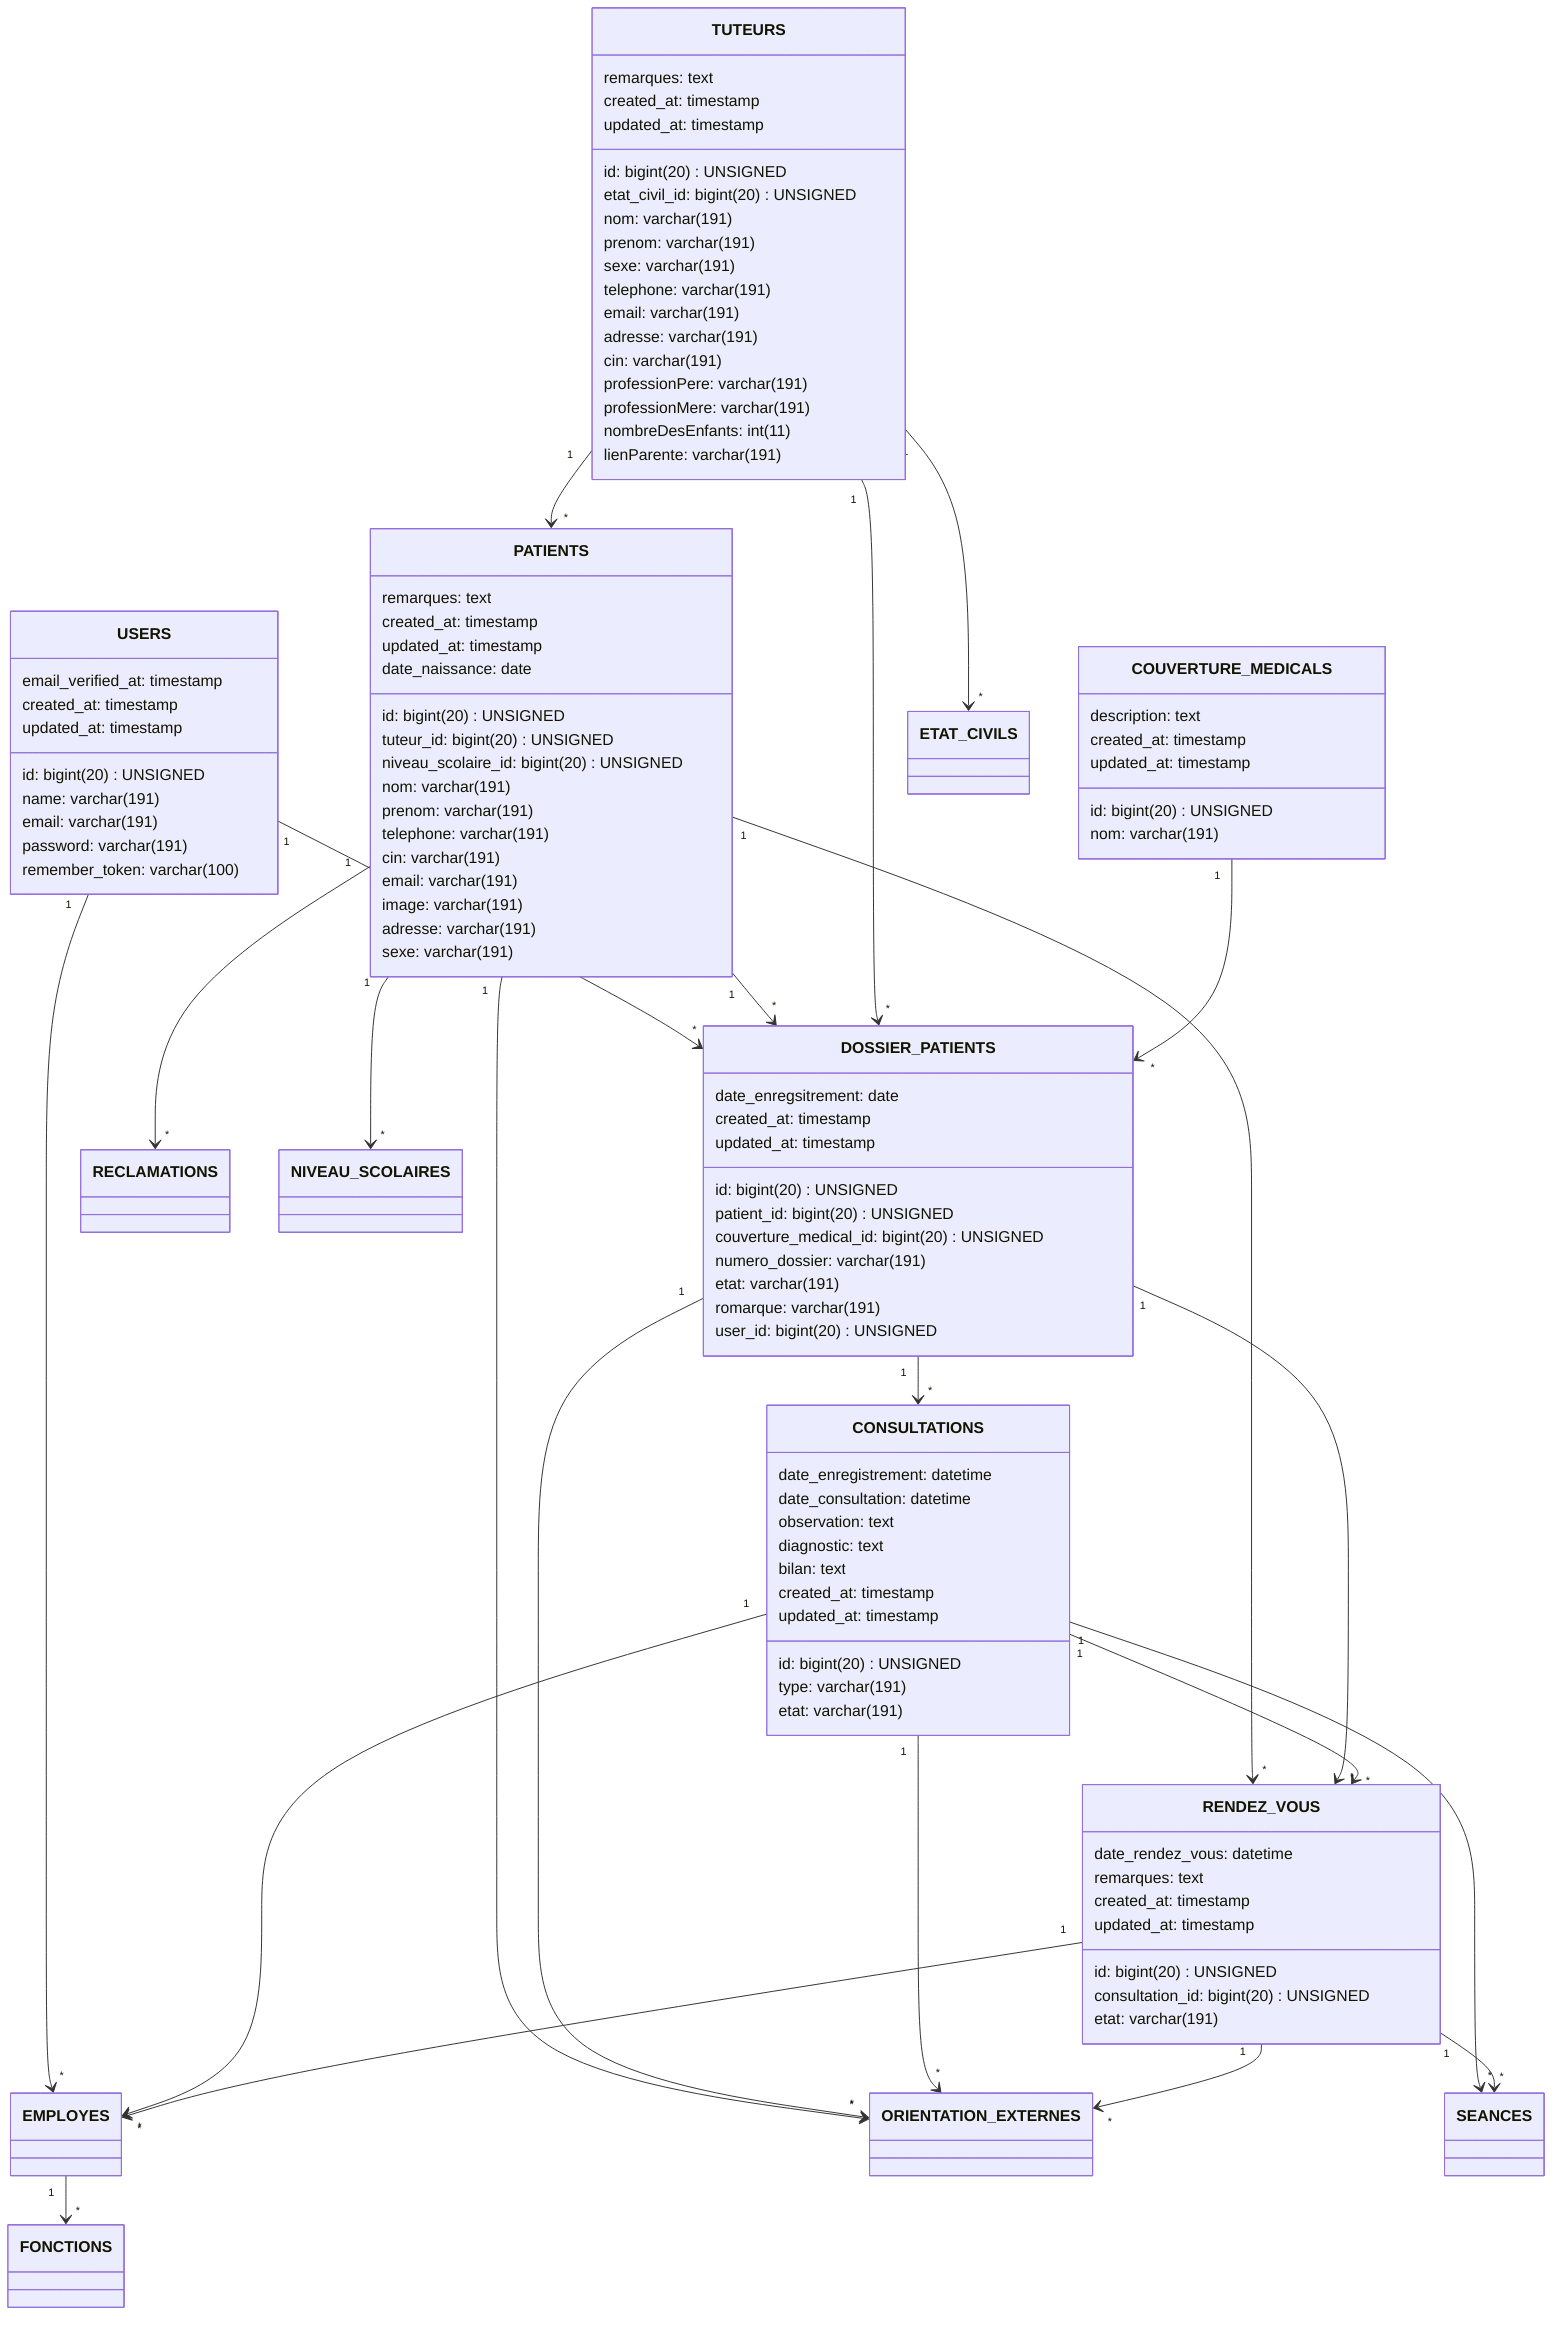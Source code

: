 classDiagram
    class USERS {
        id: bigint(20) UNSIGNED
        name: varchar(191)
        email: varchar(191)
        email_verified_at: timestamp
        password: varchar(191)
        remember_token: varchar(100)
        created_at: timestamp
        updated_at: timestamp
    }

    class PATIENTS {
        id: bigint(20) UNSIGNED
        tuteur_id: bigint(20) UNSIGNED
        niveau_scolaire_id: bigint(20) UNSIGNED
        nom: varchar(191)
        prenom: varchar(191)
        telephone: varchar(191)
        cin: varchar(191)
        email: varchar(191)
        image: varchar(191)
        adresse: varchar(191)
        remarques: text
        created_at: timestamp
        updated_at: timestamp
        date_naissance: date
        sexe: varchar(191)
    }

    class TUTEURS {
        id: bigint(20) UNSIGNED
        etat_civil_id: bigint(20) UNSIGNED
        nom: varchar(191)
        prenom: varchar(191)
        sexe: varchar(191)
        telephone: varchar(191)
        email: varchar(191)
        adresse: varchar(191)
        cin: varchar(191)
        remarques: text
        created_at: timestamp
        updated_at: timestamp
        professionPere: varchar(191)
        professionMere: varchar(191)
        nombreDesEnfants: int(11)
        lienParente: varchar(191)
    }

    class DOSSIER_PATIENTS {
        id: bigint(20) UNSIGNED
        patient_id: bigint(20) UNSIGNED
        couverture_medical_id: bigint(20) UNSIGNED
        numero_dossier: varchar(191)
        etat: varchar(191)
        date_enregsitrement: date
        romarque: varchar(191)
        user_id: bigint(20) UNSIGNED
        created_at: timestamp
        updated_at: timestamp
    }

    class COUVERTURE_MEDICALS {
        id: bigint(20) UNSIGNED
        nom: varchar(191)
        description: text
        created_at: timestamp
        updated_at: timestamp
    }

    class CONSULTATIONS {
        id: bigint(20) UNSIGNED
        date_enregistrement: datetime
        date_consultation: datetime
        observation: text
        diagnostic: text
        bilan: text
        type: varchar(191)
        etat: varchar(191)
        created_at: timestamp
        updated_at: timestamp
    }

    class RENDEZ_VOUS {
        id: bigint(20) UNSIGNED
        consultation_id: bigint(20) UNSIGNED
        date_rendez_vous: datetime
        etat: varchar(191)
        remarques: text
        created_at: timestamp
        updated_at: timestamp
    }

    USERS "1" --> "*" DOSSIER_PATIENTS
    USERS "1" --> "*" EMPLOYES
    PATIENTS "1" --> "*" DOSSIER_PATIENTS
    PATIENTS "1" --> "*" RECLAMATIONS
    PATIENTS "1" --> "*" RENDEZ_VOUS
    PATIENTS "1" --> "*" ORIENTATION_EXTERNES
    TUTEURS "1" --> "*" PATIENTS
    TUTEURS "1" --> "*" DOSSIER_PATIENTS
    DOSSIER_PATIENTS "1" --> "*" CONSULTATIONS
    DOSSIER_PATIENTS "1" --> "*" ORIENTATION_EXTERNES
    DOSSIER_PATIENTS "1" --> "*" RENDEZ_VOUS
    COUVERTURE_MEDICALS "1" --> "*" DOSSIER_PATIENTS
    CONSULTATIONS "1" --> "*" RENDEZ_VOUS
    CONSULTATIONS "1" --> "*" SEANCES
    CONSULTATIONS "1" --> "*" ORIENTATION_EXTERNES
    CONSULTATIONS "1" --> "*" EMPLOYES
    RENDEZ_VOUS "1" --> "*" SEANCES
    RENDEZ_VOUS "1" --> "*" ORIENTATION_EXTERNES
    RENDEZ_VOUS "1" --> "*" EMPLOYES
    EMPLOYES "1" --> "*" FONCTIONS
    TUTEURS "1" --> "*" ETAT_CIVILS
    PATIENTS "1" --> "*" NIVEAU_SCOLAIRES